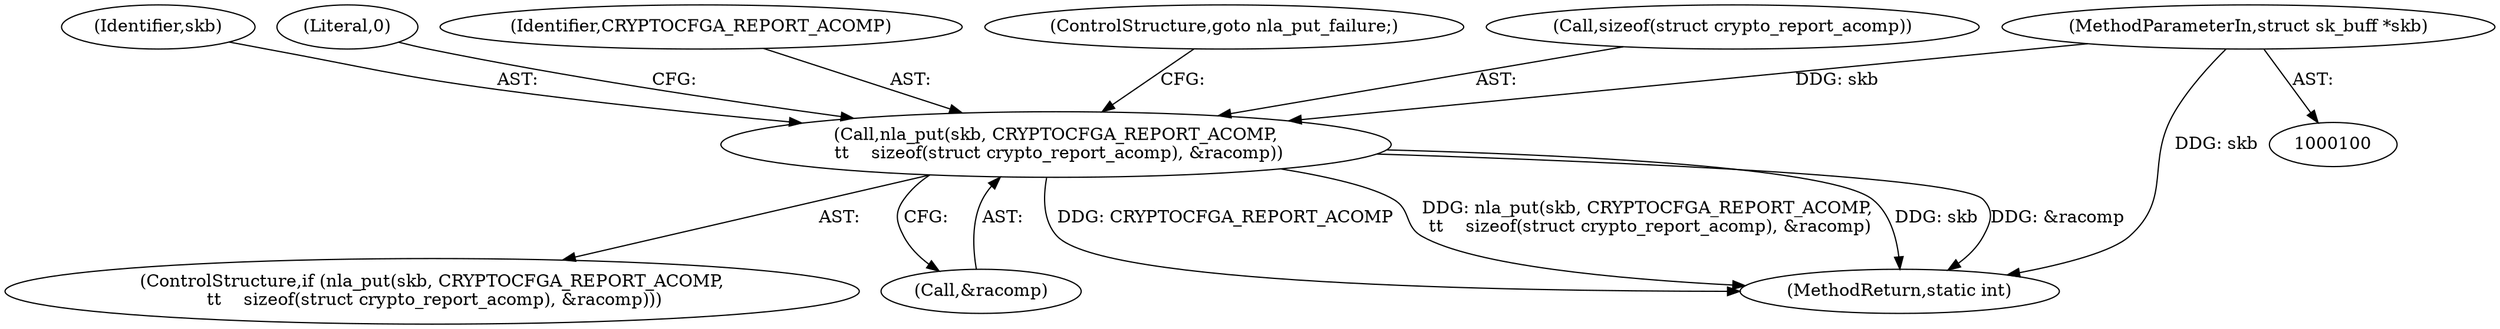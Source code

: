 digraph "0_linux_f43f39958beb206b53292801e216d9b8a660f087@pointer" {
"1000101" [label="(MethodParameterIn,struct sk_buff *skb)"];
"1000115" [label="(Call,nla_put(skb, CRYPTOCFGA_REPORT_ACOMP,\n \t\t    sizeof(struct crypto_report_acomp), &racomp))"];
"1000116" [label="(Identifier,skb)"];
"1000124" [label="(Literal,0)"];
"1000117" [label="(Identifier,CRYPTOCFGA_REPORT_ACOMP)"];
"1000115" [label="(Call,nla_put(skb, CRYPTOCFGA_REPORT_ACOMP,\n \t\t    sizeof(struct crypto_report_acomp), &racomp))"];
"1000122" [label="(ControlStructure,goto nla_put_failure;)"];
"1000114" [label="(ControlStructure,if (nla_put(skb, CRYPTOCFGA_REPORT_ACOMP,\n \t\t    sizeof(struct crypto_report_acomp), &racomp)))"];
"1000120" [label="(Call,&racomp)"];
"1000101" [label="(MethodParameterIn,struct sk_buff *skb)"];
"1000129" [label="(MethodReturn,static int)"];
"1000118" [label="(Call,sizeof(struct crypto_report_acomp))"];
"1000101" -> "1000100"  [label="AST: "];
"1000101" -> "1000129"  [label="DDG: skb"];
"1000101" -> "1000115"  [label="DDG: skb"];
"1000115" -> "1000114"  [label="AST: "];
"1000115" -> "1000120"  [label="CFG: "];
"1000116" -> "1000115"  [label="AST: "];
"1000117" -> "1000115"  [label="AST: "];
"1000118" -> "1000115"  [label="AST: "];
"1000120" -> "1000115"  [label="AST: "];
"1000122" -> "1000115"  [label="CFG: "];
"1000124" -> "1000115"  [label="CFG: "];
"1000115" -> "1000129"  [label="DDG: CRYPTOCFGA_REPORT_ACOMP"];
"1000115" -> "1000129"  [label="DDG: nla_put(skb, CRYPTOCFGA_REPORT_ACOMP,\n \t\t    sizeof(struct crypto_report_acomp), &racomp)"];
"1000115" -> "1000129"  [label="DDG: skb"];
"1000115" -> "1000129"  [label="DDG: &racomp"];
}
